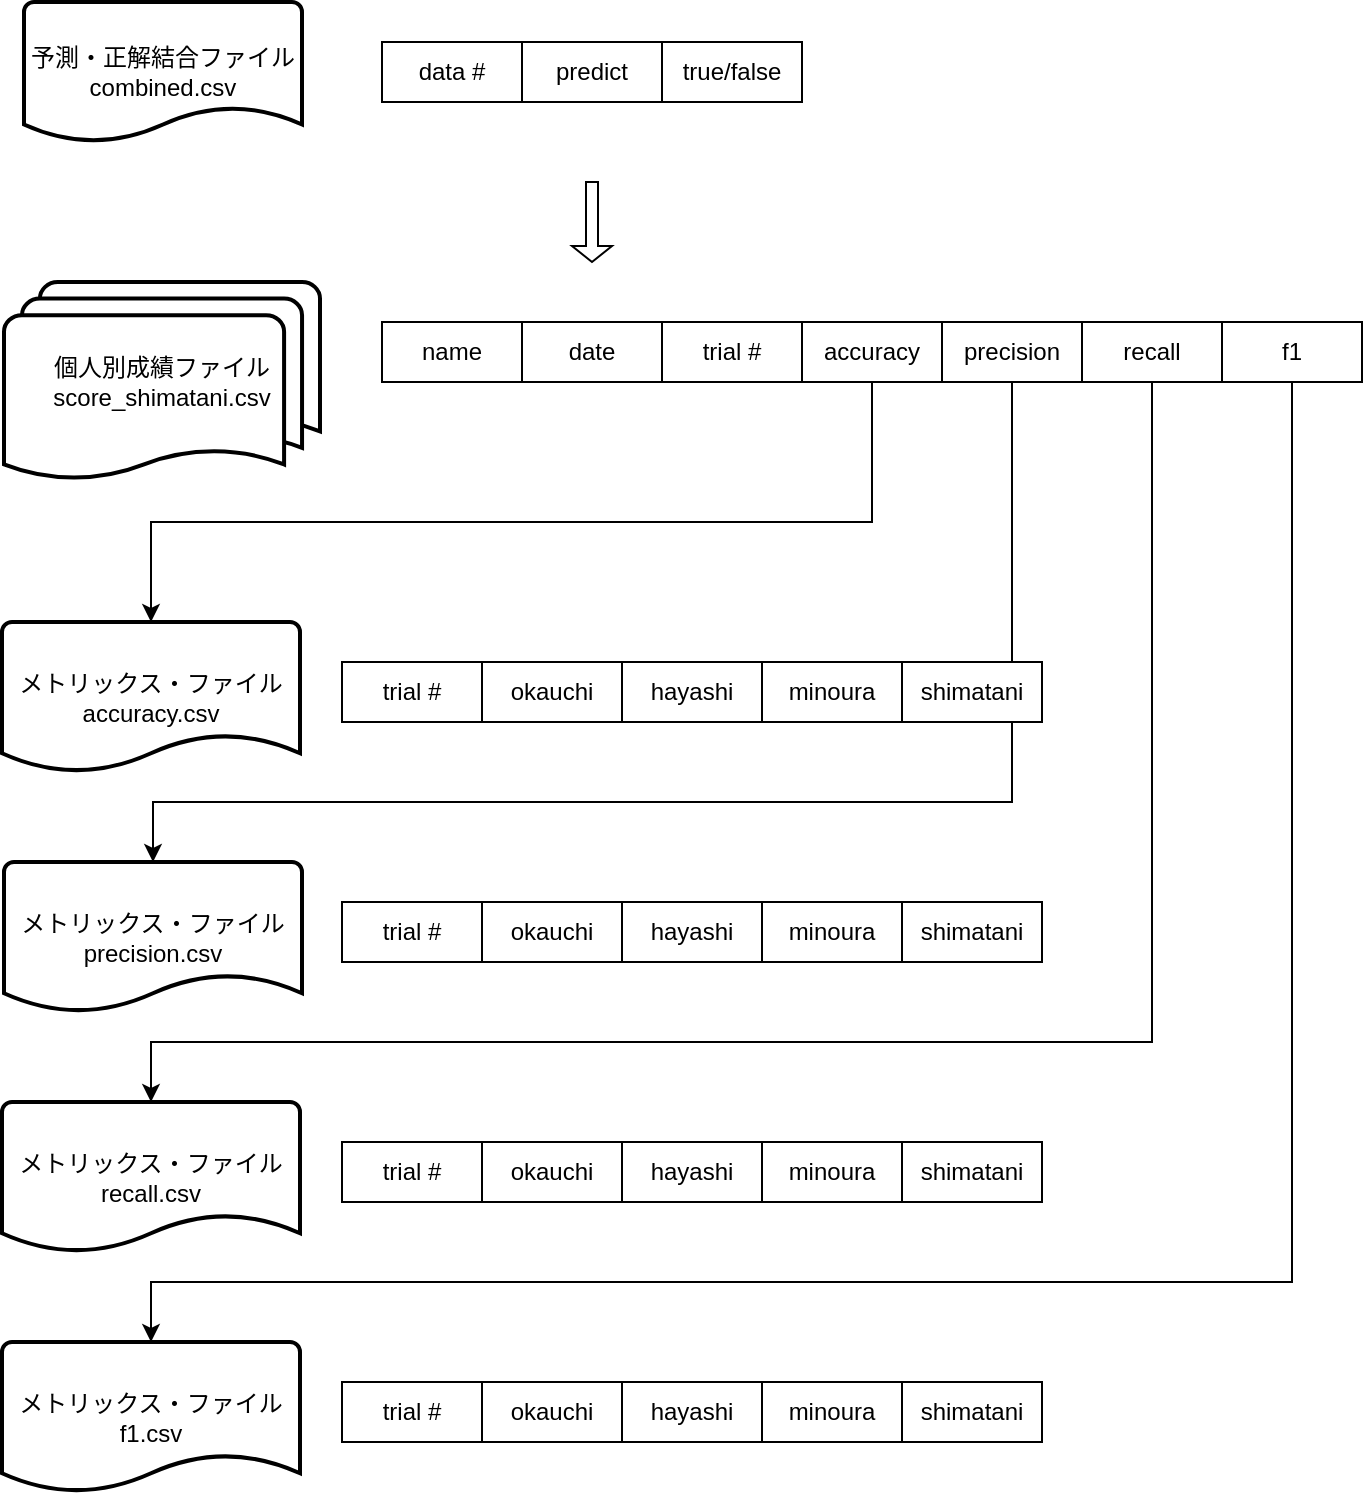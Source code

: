 <mxfile version="13.1.3">
    <diagram id="6hGFLwfOUW9BJ-s0fimq" name="Page-1">
        <mxGraphModel dx="1163" dy="668" grid="1" gridSize="10" guides="1" tooltips="1" connect="1" arrows="1" fold="1" page="1" pageScale="1" pageWidth="827" pageHeight="1169" math="0" shadow="0">
            <root>
                <mxCell id="0"/>
                <mxCell id="1" parent="0"/>
                <mxCell id="7" value="メトリックス・ファイル&lt;br&gt;accuracy.csv" style="strokeWidth=2;html=1;shape=mxgraph.flowchart.document2;whiteSpace=wrap;size=0.25;" parent="1" vertex="1">
                    <mxGeometry x="40" y="360" width="149" height="75" as="geometry"/>
                </mxCell>
                <mxCell id="8" value="&lt;span&gt;個人別成績ファイルscore_shimatani.csv&lt;/span&gt;" style="strokeWidth=2;html=1;shape=mxgraph.flowchart.multi-document;whiteSpace=wrap;" parent="1" vertex="1">
                    <mxGeometry x="41" y="190" width="158" height="100" as="geometry"/>
                </mxCell>
                <mxCell id="13" value="" style="group" parent="1" vertex="1" connectable="0">
                    <mxGeometry x="230" y="210" width="140" height="30" as="geometry"/>
                </mxCell>
                <mxCell id="11" value="name" style="rounded=0;whiteSpace=wrap;html=1;" parent="13" vertex="1">
                    <mxGeometry width="70" height="30" as="geometry"/>
                </mxCell>
                <mxCell id="12" value="date" style="rounded=0;whiteSpace=wrap;html=1;" parent="13" vertex="1">
                    <mxGeometry x="70" width="70" height="30" as="geometry"/>
                </mxCell>
                <mxCell id="19" value="予測・正解結合ファイル&lt;br&gt;combined.csv" style="strokeWidth=2;html=1;shape=mxgraph.flowchart.document2;whiteSpace=wrap;size=0.25;" parent="1" vertex="1">
                    <mxGeometry x="51" y="50" width="139" height="70" as="geometry"/>
                </mxCell>
                <mxCell id="33" value="" style="shape=singleArrow;direction=south;whiteSpace=wrap;html=1;" parent="1" vertex="1">
                    <mxGeometry x="325" y="140" width="20" height="40" as="geometry"/>
                </mxCell>
                <mxCell id="34" value="" style="group" vertex="1" connectable="0" parent="1">
                    <mxGeometry x="230" y="70" width="210" height="30" as="geometry"/>
                </mxCell>
                <mxCell id="27" value="data #" style="rounded=0;whiteSpace=wrap;html=1;" parent="34" vertex="1">
                    <mxGeometry width="70" height="30" as="geometry"/>
                </mxCell>
                <mxCell id="28" value="predict" style="rounded=0;whiteSpace=wrap;html=1;" parent="34" vertex="1">
                    <mxGeometry x="70" width="70" height="30" as="geometry"/>
                </mxCell>
                <mxCell id="29" value="true/false" style="rounded=0;whiteSpace=wrap;html=1;" parent="34" vertex="1">
                    <mxGeometry x="140" width="70" height="30" as="geometry"/>
                </mxCell>
                <mxCell id="36" value="trial #" style="rounded=0;whiteSpace=wrap;html=1;" vertex="1" parent="1">
                    <mxGeometry x="370" y="210" width="70" height="30" as="geometry"/>
                </mxCell>
                <mxCell id="48" style="edgeStyle=orthogonalEdgeStyle;rounded=0;orthogonalLoop=1;jettySize=auto;html=1;exitX=0.5;exitY=1;exitDx=0;exitDy=0;entryX=0.5;entryY=0;entryDx=0;entryDy=0;entryPerimeter=0;" edge="1" parent="1" source="37" target="7">
                    <mxGeometry relative="1" as="geometry">
                        <Array as="points">
                            <mxPoint x="475" y="310"/>
                            <mxPoint x="115" y="310"/>
                        </Array>
                    </mxGeometry>
                </mxCell>
                <mxCell id="37" value="accuracy" style="rounded=0;whiteSpace=wrap;html=1;" vertex="1" parent="1">
                    <mxGeometry x="440" y="210" width="70" height="30" as="geometry"/>
                </mxCell>
                <mxCell id="49" style="edgeStyle=orthogonalEdgeStyle;rounded=0;orthogonalLoop=1;jettySize=auto;html=1;exitX=0.5;exitY=1;exitDx=0;exitDy=0;entryX=0.5;entryY=0;entryDx=0;entryDy=0;entryPerimeter=0;" edge="1" parent="1" source="38" target="41">
                    <mxGeometry relative="1" as="geometry">
                        <Array as="points">
                            <mxPoint x="545" y="450"/>
                            <mxPoint x="116" y="450"/>
                        </Array>
                    </mxGeometry>
                </mxCell>
                <mxCell id="38" value="precision" style="rounded=0;whiteSpace=wrap;html=1;" vertex="1" parent="1">
                    <mxGeometry x="510" y="210" width="70" height="30" as="geometry"/>
                </mxCell>
                <mxCell id="50" style="edgeStyle=orthogonalEdgeStyle;rounded=0;orthogonalLoop=1;jettySize=auto;html=1;entryX=0.5;entryY=0;entryDx=0;entryDy=0;entryPerimeter=0;" edge="1" parent="1" source="39" target="42">
                    <mxGeometry relative="1" as="geometry">
                        <Array as="points">
                            <mxPoint x="615" y="570"/>
                            <mxPoint x="115" y="570"/>
                        </Array>
                    </mxGeometry>
                </mxCell>
                <mxCell id="39" value="recall" style="rounded=0;whiteSpace=wrap;html=1;" vertex="1" parent="1">
                    <mxGeometry x="580" y="210" width="70" height="30" as="geometry"/>
                </mxCell>
                <mxCell id="51" style="edgeStyle=orthogonalEdgeStyle;rounded=0;orthogonalLoop=1;jettySize=auto;html=1;exitX=0.5;exitY=1;exitDx=0;exitDy=0;entryX=0.5;entryY=0;entryDx=0;entryDy=0;entryPerimeter=0;" edge="1" parent="1" source="40" target="43">
                    <mxGeometry relative="1" as="geometry">
                        <Array as="points">
                            <mxPoint x="685" y="690"/>
                            <mxPoint x="115" y="690"/>
                        </Array>
                    </mxGeometry>
                </mxCell>
                <mxCell id="40" value="f1" style="rounded=0;whiteSpace=wrap;html=1;" vertex="1" parent="1">
                    <mxGeometry x="650" y="210" width="70" height="30" as="geometry"/>
                </mxCell>
                <mxCell id="41" value="メトリックス・ファイル&lt;br&gt;precision.csv" style="strokeWidth=2;html=1;shape=mxgraph.flowchart.document2;whiteSpace=wrap;size=0.25;" vertex="1" parent="1">
                    <mxGeometry x="41" y="480" width="149" height="75" as="geometry"/>
                </mxCell>
                <mxCell id="42" value="メトリックス・ファイル&lt;br&gt;recall.csv" style="strokeWidth=2;html=1;shape=mxgraph.flowchart.document2;whiteSpace=wrap;size=0.25;" vertex="1" parent="1">
                    <mxGeometry x="40" y="600" width="149" height="75" as="geometry"/>
                </mxCell>
                <mxCell id="43" value="メトリックス・ファイル&lt;br&gt;f1.csv" style="strokeWidth=2;html=1;shape=mxgraph.flowchart.document2;whiteSpace=wrap;size=0.25;" vertex="1" parent="1">
                    <mxGeometry x="40" y="720" width="149" height="75" as="geometry"/>
                </mxCell>
                <mxCell id="47" value="" style="group" vertex="1" connectable="0" parent="1">
                    <mxGeometry x="210" y="380" width="350" height="30" as="geometry"/>
                </mxCell>
                <mxCell id="14" value="" style="group" parent="47" vertex="1" connectable="0">
                    <mxGeometry width="140" height="30" as="geometry"/>
                </mxCell>
                <mxCell id="15" value="trial #" style="rounded=0;whiteSpace=wrap;html=1;" parent="14" vertex="1">
                    <mxGeometry width="70" height="30" as="geometry"/>
                </mxCell>
                <mxCell id="16" value="okauchi" style="rounded=0;whiteSpace=wrap;html=1;" parent="14" vertex="1">
                    <mxGeometry x="70" width="70" height="30" as="geometry"/>
                </mxCell>
                <mxCell id="44" value="hayashi" style="rounded=0;whiteSpace=wrap;html=1;" vertex="1" parent="47">
                    <mxGeometry x="140" width="70" height="30" as="geometry"/>
                </mxCell>
                <mxCell id="45" value="minoura" style="rounded=0;whiteSpace=wrap;html=1;" vertex="1" parent="47">
                    <mxGeometry x="210" width="70" height="30" as="geometry"/>
                </mxCell>
                <mxCell id="46" value="shimatani" style="rounded=0;whiteSpace=wrap;html=1;" vertex="1" parent="47">
                    <mxGeometry x="280" width="70" height="30" as="geometry"/>
                </mxCell>
                <mxCell id="52" value="" style="group" vertex="1" connectable="0" parent="1">
                    <mxGeometry x="210" y="500" width="350" height="30" as="geometry"/>
                </mxCell>
                <mxCell id="53" value="" style="group" vertex="1" connectable="0" parent="52">
                    <mxGeometry width="140" height="30" as="geometry"/>
                </mxCell>
                <mxCell id="54" value="trial #" style="rounded=0;whiteSpace=wrap;html=1;" vertex="1" parent="53">
                    <mxGeometry width="70" height="30" as="geometry"/>
                </mxCell>
                <mxCell id="55" value="okauchi" style="rounded=0;whiteSpace=wrap;html=1;" vertex="1" parent="53">
                    <mxGeometry x="70" width="70" height="30" as="geometry"/>
                </mxCell>
                <mxCell id="56" value="hayashi" style="rounded=0;whiteSpace=wrap;html=1;" vertex="1" parent="52">
                    <mxGeometry x="140" width="70" height="30" as="geometry"/>
                </mxCell>
                <mxCell id="57" value="minoura" style="rounded=0;whiteSpace=wrap;html=1;" vertex="1" parent="52">
                    <mxGeometry x="210" width="70" height="30" as="geometry"/>
                </mxCell>
                <mxCell id="58" value="shimatani" style="rounded=0;whiteSpace=wrap;html=1;" vertex="1" parent="52">
                    <mxGeometry x="280" width="70" height="30" as="geometry"/>
                </mxCell>
                <mxCell id="59" value="" style="group" vertex="1" connectable="0" parent="1">
                    <mxGeometry x="210" y="620" width="350" height="30" as="geometry"/>
                </mxCell>
                <mxCell id="60" value="" style="group" vertex="1" connectable="0" parent="59">
                    <mxGeometry width="140" height="30" as="geometry"/>
                </mxCell>
                <mxCell id="61" value="trial #" style="rounded=0;whiteSpace=wrap;html=1;" vertex="1" parent="60">
                    <mxGeometry width="70" height="30" as="geometry"/>
                </mxCell>
                <mxCell id="62" value="okauchi" style="rounded=0;whiteSpace=wrap;html=1;" vertex="1" parent="60">
                    <mxGeometry x="70" width="70" height="30" as="geometry"/>
                </mxCell>
                <mxCell id="63" value="hayashi" style="rounded=0;whiteSpace=wrap;html=1;" vertex="1" parent="59">
                    <mxGeometry x="140" width="70" height="30" as="geometry"/>
                </mxCell>
                <mxCell id="64" value="minoura" style="rounded=0;whiteSpace=wrap;html=1;" vertex="1" parent="59">
                    <mxGeometry x="210" width="70" height="30" as="geometry"/>
                </mxCell>
                <mxCell id="65" value="shimatani" style="rounded=0;whiteSpace=wrap;html=1;" vertex="1" parent="59">
                    <mxGeometry x="280" width="70" height="30" as="geometry"/>
                </mxCell>
                <mxCell id="66" value="" style="group" vertex="1" connectable="0" parent="1">
                    <mxGeometry x="210" y="740" width="350" height="30" as="geometry"/>
                </mxCell>
                <mxCell id="67" value="" style="group" vertex="1" connectable="0" parent="66">
                    <mxGeometry width="140" height="30" as="geometry"/>
                </mxCell>
                <mxCell id="68" value="trial #" style="rounded=0;whiteSpace=wrap;html=1;" vertex="1" parent="67">
                    <mxGeometry width="70" height="30" as="geometry"/>
                </mxCell>
                <mxCell id="69" value="okauchi" style="rounded=0;whiteSpace=wrap;html=1;" vertex="1" parent="67">
                    <mxGeometry x="70" width="70" height="30" as="geometry"/>
                </mxCell>
                <mxCell id="70" value="hayashi" style="rounded=0;whiteSpace=wrap;html=1;" vertex="1" parent="66">
                    <mxGeometry x="140" width="70" height="30" as="geometry"/>
                </mxCell>
                <mxCell id="71" value="minoura" style="rounded=0;whiteSpace=wrap;html=1;" vertex="1" parent="66">
                    <mxGeometry x="210" width="70" height="30" as="geometry"/>
                </mxCell>
                <mxCell id="72" value="shimatani" style="rounded=0;whiteSpace=wrap;html=1;" vertex="1" parent="66">
                    <mxGeometry x="280" width="70" height="30" as="geometry"/>
                </mxCell>
            </root>
        </mxGraphModel>
    </diagram>
</mxfile>